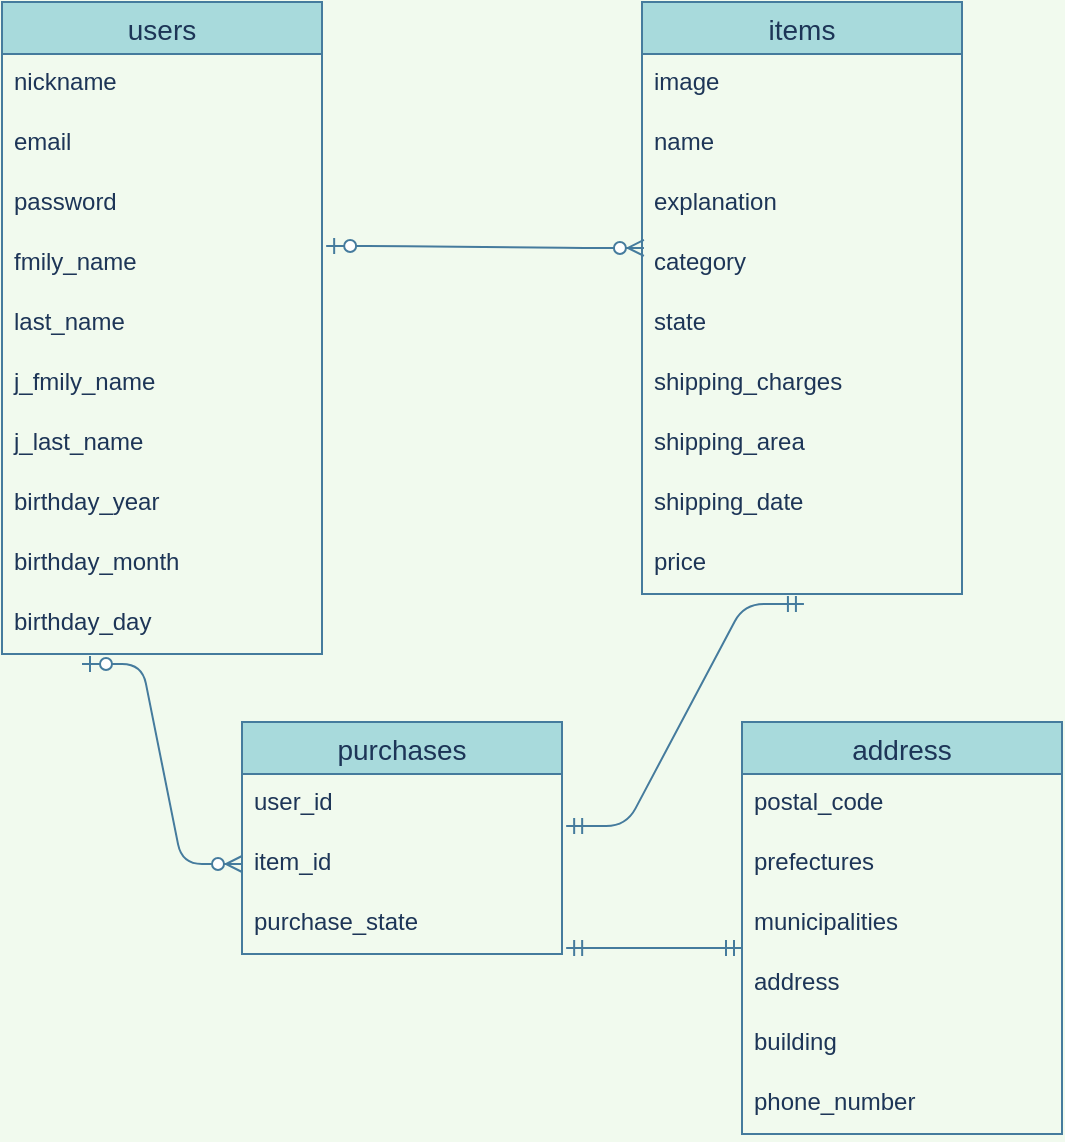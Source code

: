 <mxfile version="13.10.0" type="embed">
    <diagram id="hWdezaX6ydl81evrmAzm" name="Page-1">
        <mxGraphModel dx="512" dy="441" grid="1" gridSize="10" guides="1" tooltips="1" connect="1" arrows="1" fold="1" page="1" pageScale="1" pageWidth="850" pageHeight="1100" background="#F1FAEE" math="0" shadow="0">
            <root>
                <mxCell id="0"/>
                <mxCell id="1" parent="0"/>
                <mxCell id="87" value="users" style="swimlane;fontStyle=0;childLayout=stackLayout;horizontal=1;startSize=26;horizontalStack=0;resizeParent=1;resizeParentMax=0;resizeLast=0;collapsible=1;marginBottom=0;align=center;fontSize=14;fillColor=#A8DADC;strokeColor=#457B9D;fontColor=#1D3557;" vertex="1" parent="1">
                    <mxGeometry x="240" y="80" width="160" height="326" as="geometry"/>
                </mxCell>
                <mxCell id="88" value="nickname" style="text;strokeColor=none;fillColor=none;spacingLeft=4;spacingRight=4;overflow=hidden;rotatable=0;points=[[0,0.5],[1,0.5]];portConstraint=eastwest;fontSize=12;fontColor=#1D3557;" vertex="1" parent="87">
                    <mxGeometry y="26" width="160" height="30" as="geometry"/>
                </mxCell>
                <mxCell id="89" value="email" style="text;strokeColor=none;fillColor=none;spacingLeft=4;spacingRight=4;overflow=hidden;rotatable=0;points=[[0,0.5],[1,0.5]];portConstraint=eastwest;fontSize=12;fontColor=#1D3557;" vertex="1" parent="87">
                    <mxGeometry y="56" width="160" height="30" as="geometry"/>
                </mxCell>
                <mxCell id="90" value="password" style="text;strokeColor=none;fillColor=none;spacingLeft=4;spacingRight=4;overflow=hidden;rotatable=0;points=[[0,0.5],[1,0.5]];portConstraint=eastwest;fontSize=12;fontColor=#1D3557;" vertex="1" parent="87">
                    <mxGeometry y="86" width="160" height="30" as="geometry"/>
                </mxCell>
                <mxCell id="107" value="fmily_name" style="text;strokeColor=none;fillColor=none;spacingLeft=4;spacingRight=4;overflow=hidden;rotatable=0;points=[[0,0.5],[1,0.5]];portConstraint=eastwest;fontSize=12;fontColor=#1D3557;" vertex="1" parent="87">
                    <mxGeometry y="116" width="160" height="30" as="geometry"/>
                </mxCell>
                <mxCell id="108" value="last_name" style="text;strokeColor=none;fillColor=none;spacingLeft=4;spacingRight=4;overflow=hidden;rotatable=0;points=[[0,0.5],[1,0.5]];portConstraint=eastwest;fontSize=12;fontColor=#1D3557;" vertex="1" parent="87">
                    <mxGeometry y="146" width="160" height="30" as="geometry"/>
                </mxCell>
                <mxCell id="109" value="j_fmily_name" style="text;strokeColor=none;fillColor=none;spacingLeft=4;spacingRight=4;overflow=hidden;rotatable=0;points=[[0,0.5],[1,0.5]];portConstraint=eastwest;fontSize=12;fontColor=#1D3557;" vertex="1" parent="87">
                    <mxGeometry y="176" width="160" height="30" as="geometry"/>
                </mxCell>
                <mxCell id="110" value="j_last_name" style="text;strokeColor=none;fillColor=none;spacingLeft=4;spacingRight=4;overflow=hidden;rotatable=0;points=[[0,0.5],[1,0.5]];portConstraint=eastwest;fontSize=12;fontColor=#1D3557;" vertex="1" parent="87">
                    <mxGeometry y="206" width="160" height="30" as="geometry"/>
                </mxCell>
                <mxCell id="111" value="birthday_year" style="text;strokeColor=none;fillColor=none;spacingLeft=4;spacingRight=4;overflow=hidden;rotatable=0;points=[[0,0.5],[1,0.5]];portConstraint=eastwest;fontSize=12;fontColor=#1D3557;" vertex="1" parent="87">
                    <mxGeometry y="236" width="160" height="30" as="geometry"/>
                </mxCell>
                <mxCell id="112" value="birthday_month" style="text;strokeColor=none;fillColor=none;spacingLeft=4;spacingRight=4;overflow=hidden;rotatable=0;points=[[0,0.5],[1,0.5]];portConstraint=eastwest;fontSize=12;fontColor=#1D3557;" vertex="1" parent="87">
                    <mxGeometry y="266" width="160" height="30" as="geometry"/>
                </mxCell>
                <mxCell id="113" value="birthday_day" style="text;strokeColor=none;fillColor=none;spacingLeft=4;spacingRight=4;overflow=hidden;rotatable=0;points=[[0,0.5],[1,0.5]];portConstraint=eastwest;fontSize=12;fontColor=#1D3557;" vertex="1" parent="87">
                    <mxGeometry y="296" width="160" height="30" as="geometry"/>
                </mxCell>
                <mxCell id="91" value="items" style="swimlane;fontStyle=0;childLayout=stackLayout;horizontal=1;startSize=26;horizontalStack=0;resizeParent=1;resizeParentMax=0;resizeLast=0;collapsible=1;marginBottom=0;align=center;fontSize=14;fillColor=#A8DADC;strokeColor=#457B9D;fontColor=#1D3557;" vertex="1" parent="1">
                    <mxGeometry x="560" y="80" width="160" height="296" as="geometry"/>
                </mxCell>
                <mxCell id="92" value="image" style="text;strokeColor=none;fillColor=none;spacingLeft=4;spacingRight=4;overflow=hidden;rotatable=0;points=[[0,0.5],[1,0.5]];portConstraint=eastwest;fontSize=12;fontColor=#1D3557;" vertex="1" parent="91">
                    <mxGeometry y="26" width="160" height="30" as="geometry"/>
                </mxCell>
                <mxCell id="114" value="name" style="text;strokeColor=none;fillColor=none;spacingLeft=4;spacingRight=4;overflow=hidden;rotatable=0;points=[[0,0.5],[1,0.5]];portConstraint=eastwest;fontSize=12;fontColor=#1D3557;" vertex="1" parent="91">
                    <mxGeometry y="56" width="160" height="30" as="geometry"/>
                </mxCell>
                <mxCell id="93" value="explanation" style="text;spacingLeft=4;spacingRight=4;overflow=hidden;rotatable=0;points=[[0,0.5],[1,0.5]];portConstraint=eastwest;fontSize=12;fontColor=#1D3557;" vertex="1" parent="91">
                    <mxGeometry y="86" width="160" height="30" as="geometry"/>
                </mxCell>
                <mxCell id="115" value="category" style="text;strokeColor=none;fillColor=none;spacingLeft=4;spacingRight=4;overflow=hidden;rotatable=0;points=[[0,0.5],[1,0.5]];portConstraint=eastwest;fontSize=12;fontColor=#1D3557;" vertex="1" parent="91">
                    <mxGeometry y="116" width="160" height="30" as="geometry"/>
                </mxCell>
                <mxCell id="116" value="state" style="text;strokeColor=none;fillColor=none;spacingLeft=4;spacingRight=4;overflow=hidden;rotatable=0;points=[[0,0.5],[1,0.5]];portConstraint=eastwest;fontSize=12;fontColor=#1D3557;" vertex="1" parent="91">
                    <mxGeometry y="146" width="160" height="30" as="geometry"/>
                </mxCell>
                <mxCell id="94" value="shipping_charges" style="text;strokeColor=none;fillColor=none;spacingLeft=4;spacingRight=4;overflow=hidden;rotatable=0;points=[[0,0.5],[1,0.5]];portConstraint=eastwest;fontSize=12;fontColor=#1D3557;" vertex="1" parent="91">
                    <mxGeometry y="176" width="160" height="30" as="geometry"/>
                </mxCell>
                <mxCell id="99" value="shipping_area" style="text;strokeColor=none;fillColor=none;spacingLeft=4;spacingRight=4;overflow=hidden;rotatable=0;points=[[0,0.5],[1,0.5]];portConstraint=eastwest;fontSize=12;fontColor=#1D3557;" vertex="1" parent="91">
                    <mxGeometry y="206" width="160" height="30" as="geometry"/>
                </mxCell>
                <mxCell id="117" value="shipping_date" style="text;strokeColor=none;fillColor=none;spacingLeft=4;spacingRight=4;overflow=hidden;rotatable=0;points=[[0,0.5],[1,0.5]];portConstraint=eastwest;fontSize=12;fontColor=#1D3557;" vertex="1" parent="91">
                    <mxGeometry y="236" width="160" height="30" as="geometry"/>
                </mxCell>
                <mxCell id="118" value="price" style="text;strokeColor=none;fillColor=none;spacingLeft=4;spacingRight=4;overflow=hidden;rotatable=0;points=[[0,0.5],[1,0.5]];portConstraint=eastwest;fontSize=12;fontColor=#1D3557;" vertex="1" parent="91">
                    <mxGeometry y="266" width="160" height="30" as="geometry"/>
                </mxCell>
                <mxCell id="95" value="address" style="swimlane;fontStyle=0;childLayout=stackLayout;horizontal=1;startSize=26;horizontalStack=0;resizeParent=1;resizeParentMax=0;resizeLast=0;collapsible=1;marginBottom=0;align=center;fontSize=14;fillColor=#A8DADC;strokeColor=#457B9D;fontColor=#1D3557;" vertex="1" parent="1">
                    <mxGeometry x="610" y="440" width="160" height="206" as="geometry"/>
                </mxCell>
                <mxCell id="122" value="postal_code" style="text;strokeColor=none;fillColor=none;spacingLeft=4;spacingRight=4;overflow=hidden;rotatable=0;points=[[0,0.5],[1,0.5]];portConstraint=eastwest;fontSize=12;fontColor=#1D3557;" vertex="1" parent="95">
                    <mxGeometry y="26" width="160" height="30" as="geometry"/>
                </mxCell>
                <mxCell id="97" value="prefectures" style="text;strokeColor=none;fillColor=none;spacingLeft=4;spacingRight=4;overflow=hidden;rotatable=0;points=[[0,0.5],[1,0.5]];portConstraint=eastwest;fontSize=12;fontColor=#1D3557;" vertex="1" parent="95">
                    <mxGeometry y="56" width="160" height="30" as="geometry"/>
                </mxCell>
                <mxCell id="102" value="municipalities" style="text;strokeColor=none;fillColor=none;spacingLeft=4;spacingRight=4;overflow=hidden;rotatable=0;points=[[0,0.5],[1,0.5]];portConstraint=eastwest;fontSize=12;fontColor=#1D3557;" vertex="1" parent="95">
                    <mxGeometry y="86" width="160" height="30" as="geometry"/>
                </mxCell>
                <mxCell id="96" value="address" style="text;strokeColor=none;fillColor=none;spacingLeft=4;spacingRight=4;overflow=hidden;rotatable=0;points=[[0,0.5],[1,0.5]];portConstraint=eastwest;fontSize=12;fontColor=#1D3557;" vertex="1" parent="95">
                    <mxGeometry y="116" width="160" height="30" as="geometry"/>
                </mxCell>
                <mxCell id="120" value="building" style="text;strokeColor=none;fillColor=none;spacingLeft=4;spacingRight=4;overflow=hidden;rotatable=0;points=[[0,0.5],[1,0.5]];portConstraint=eastwest;fontSize=12;fontColor=#1D3557;" vertex="1" parent="95">
                    <mxGeometry y="146" width="160" height="30" as="geometry"/>
                </mxCell>
                <mxCell id="121" value="phone_number" style="text;strokeColor=none;fillColor=none;spacingLeft=4;spacingRight=4;overflow=hidden;rotatable=0;points=[[0,0.5],[1,0.5]];portConstraint=eastwest;fontSize=12;fontColor=#1D3557;" vertex="1" parent="95">
                    <mxGeometry y="176" width="160" height="30" as="geometry"/>
                </mxCell>
                <mxCell id="105" value="" style="edgeStyle=entityRelationEdgeStyle;fontSize=12;html=1;endArrow=ERzeroToMany;startArrow=ERzeroToOne;exitX=1.013;exitY=0.2;exitDx=0;exitDy=0;exitPerimeter=0;entryX=0.006;entryY=0.233;entryDx=0;entryDy=0;entryPerimeter=0;labelBackgroundColor=#F1FAEE;strokeColor=#457B9D;fontColor=#1D3557;" edge="1" parent="1" source="107" target="115">
                    <mxGeometry width="100" height="100" relative="1" as="geometry">
                        <mxPoint x="410" y="200" as="sourcePoint"/>
                        <mxPoint x="570" y="162" as="targetPoint"/>
                    </mxGeometry>
                </mxCell>
                <mxCell id="134" value="purchases" style="swimlane;fontStyle=0;childLayout=stackLayout;horizontal=1;startSize=26;horizontalStack=0;resizeParent=1;resizeParentMax=0;resizeLast=0;collapsible=1;marginBottom=0;align=center;fontSize=14;fillColor=#A8DADC;strokeColor=#457B9D;fontColor=#1D3557;" vertex="1" parent="1">
                    <mxGeometry x="360" y="440" width="160" height="116" as="geometry"/>
                </mxCell>
                <mxCell id="135" value="user_id" style="text;strokeColor=none;fillColor=none;spacingLeft=4;spacingRight=4;overflow=hidden;rotatable=0;points=[[0,0.5],[1,0.5]];portConstraint=eastwest;fontSize=12;fontColor=#1D3557;" vertex="1" parent="134">
                    <mxGeometry y="26" width="160" height="30" as="geometry"/>
                </mxCell>
                <mxCell id="136" value="item_id" style="text;strokeColor=none;fillColor=none;spacingLeft=4;spacingRight=4;overflow=hidden;rotatable=0;points=[[0,0.5],[1,0.5]];portConstraint=eastwest;fontSize=12;fontColor=#1D3557;" vertex="1" parent="134">
                    <mxGeometry y="56" width="160" height="30" as="geometry"/>
                </mxCell>
                <mxCell id="137" value="purchase_state" style="text;strokeColor=none;fillColor=none;spacingLeft=4;spacingRight=4;overflow=hidden;rotatable=0;points=[[0,0.5],[1,0.5]];portConstraint=eastwest;fontSize=12;fontColor=#1D3557;" vertex="1" parent="134">
                    <mxGeometry y="86" width="160" height="30" as="geometry"/>
                </mxCell>
                <mxCell id="141" value="" style="edgeStyle=entityRelationEdgeStyle;fontSize=12;html=1;endArrow=ERzeroToMany;startArrow=ERzeroToOne;strokeColor=#457B9D;fillColor=#A8DADC;exitX=0.25;exitY=1.167;exitDx=0;exitDy=0;exitPerimeter=0;entryX=0;entryY=0.5;entryDx=0;entryDy=0;" edge="1" parent="1" source="113" target="136">
                    <mxGeometry width="100" height="100" relative="1" as="geometry">
                        <mxPoint x="410" y="440" as="sourcePoint"/>
                        <mxPoint x="510" y="340" as="targetPoint"/>
                    </mxGeometry>
                </mxCell>
                <mxCell id="142" value="" style="edgeStyle=entityRelationEdgeStyle;fontSize=12;html=1;endArrow=ERmandOne;startArrow=ERmandOne;strokeColor=#457B9D;fillColor=#A8DADC;entryX=0.506;entryY=1.167;entryDx=0;entryDy=0;entryPerimeter=0;exitX=1.013;exitY=0.867;exitDx=0;exitDy=0;exitPerimeter=0;" edge="1" parent="1" source="135" target="118">
                    <mxGeometry width="100" height="100" relative="1" as="geometry">
                        <mxPoint x="550" y="340" as="sourcePoint"/>
                        <mxPoint x="650" y="240" as="targetPoint"/>
                    </mxGeometry>
                </mxCell>
                <mxCell id="143" value="" style="edgeStyle=entityRelationEdgeStyle;fontSize=12;html=1;endArrow=ERmandOne;startArrow=ERmandOne;strokeColor=#457B9D;fillColor=#A8DADC;entryX=0;entryY=0.9;entryDx=0;entryDy=0;entryPerimeter=0;exitX=1.013;exitY=0.9;exitDx=0;exitDy=0;exitPerimeter=0;" edge="1" parent="1" source="137" target="102">
                    <mxGeometry width="100" height="100" relative="1" as="geometry">
                        <mxPoint x="520" y="500" as="sourcePoint"/>
                        <mxPoint x="620" y="400" as="targetPoint"/>
                    </mxGeometry>
                </mxCell>
            </root>
        </mxGraphModel>
    </diagram>
</mxfile>